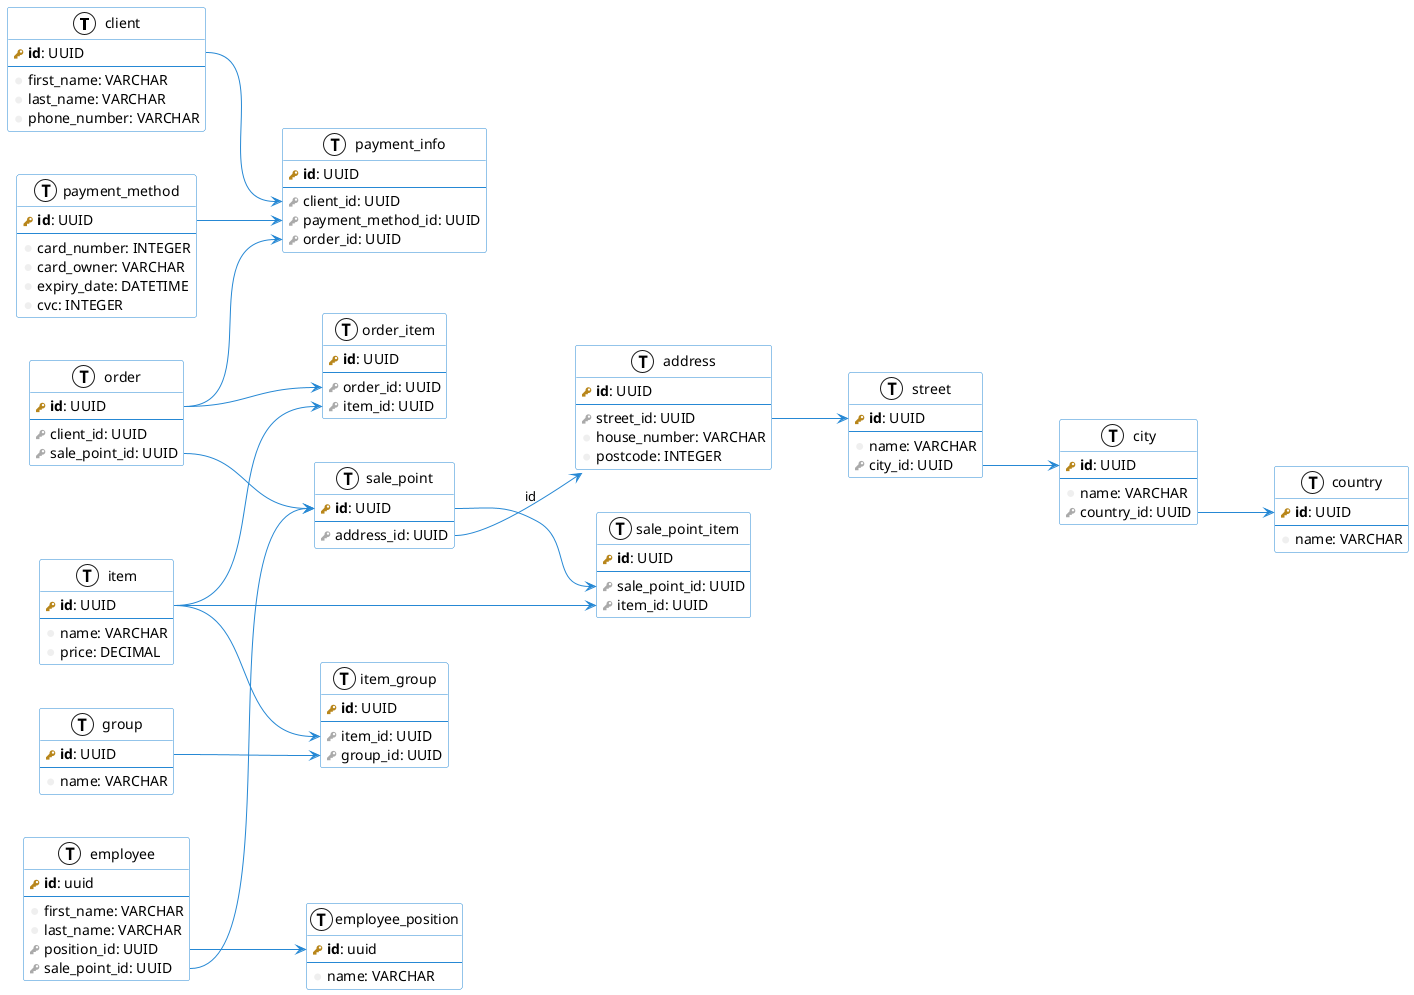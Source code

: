 @startuml
left to right direction
skinparam roundcorner 5
skinparam shadowing false

skinparam class {
    BackgroundColor white
    ArrowColor #2688d4
    BorderColor #2688d4
}

!define primary_key(x) <b><color:#b8861b><&key></color> x</b>
!define foreign_key(x) <color:#aaaaaa><&key></color> x
!define column(x) <color:#efefef><&media-record></color> x
!define table(x) entity x << (T, white) >>

table(client) {
    primary_key(id): UUID
    --
    column(first_name): VARCHAR
    column(last_name): VARCHAR
    column(phone_number): VARCHAR
}

table(payment_method) {
    primary_key(id): UUID
    --
    column(card_number): INTEGER
    column(card_owner): VARCHAR
    column(expiry_date): DATETIME
    column(cvc): INTEGER
}

table(payment_info) {
    primary_key(id): UUID
    --
    foreign_key(client_id): UUID
    foreign_key(payment_method_id): UUID
    foreign_key(order_id): UUID
}

table(item) {
    primary_key(id): UUID
    --
    column(name): VARCHAR
    column(price): DECIMAL
}

table(group) {
    primary_key(id): UUID
    --
    column(name): VARCHAR
}

table(item_group) {
    primary_key(id): UUID
    --
    foreign_key(item_id): UUID
    foreign_key(group_id): UUID
}

table(order) {
    primary_key(id): UUID
    --
    foreign_key(client_id): UUID
    foreign_key(sale_point_id): UUID
}

table(order_item) {
    primary_key(id): UUID
    --
    foreign_key(order_id): UUID
    foreign_key(item_id): UUID
}

table(sale_point) {
    primary_key(id): UUID
    --
    foreign_key(address_id): UUID
}

table(sale_point_item) {
    primary_key(id): UUID
    --
    foreign_key(sale_point_id): UUID
    foreign_key(item_id): UUID
}

table(country) {
    primary_key(id): UUID
    --
    column(name): VARCHAR
}

table(city) {
    primary_key(id): UUID
    --
    column(name): VARCHAR
    foreign_key(country_id): UUID
}

table(street) {
    primary_key(id): UUID
    --
    column(name): VARCHAR
    foreign_key(city_id): UUID
}

table(address) {
    primary_key(id): UUID
    --
    foreign_key(street_id): UUID
    column(house_number): VARCHAR
    column(postcode): INTEGER
}

table(employee) {
    primary_key(id): uuid
    --
    column(first_name): VARCHAR
    column(last_name): VARCHAR
    foreign_key(position_id): UUID
    foreign_key(sale_point_id): UUID
}

table(employee_position) {
    primary_key(id): uuid
    --
    column(name): VARCHAR
}

sale_point::id --> sale_point_item::sale_point_id
item::id --> sale_point_item::item_id

payment_method::id --> payment_info::payment_method_id
client::id --> payment_info::client_id
order::id --> payment_info::order_id

order::id --> order_item::order_id
item::id --> order_item::item_id

item::id --> item_group::item_id
group::id --> item_group::group_id

order::sale_point_id --> sale_point::id

sale_point::address_id --> address:id

city::country_id --> country::id

street::city_id --> city::id

address::street_id --> street::id

employee::position_id --> employee_position::id
employee::sale_point --> sale_point::id

@enduml
